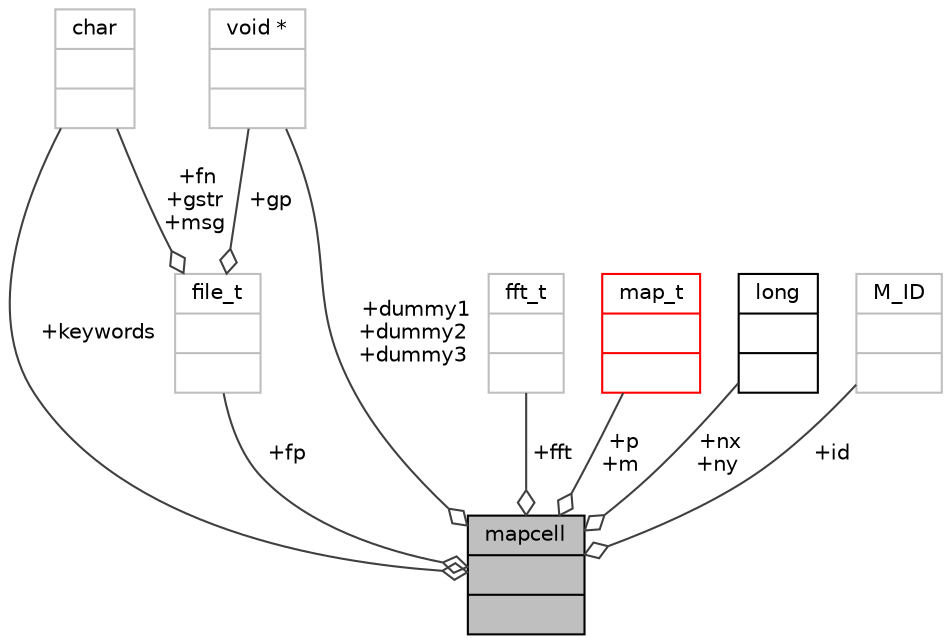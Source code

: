 digraph "mapcell"
{
 // INTERACTIVE_SVG=YES
  bgcolor="transparent";
  edge [fontname="Helvetica",fontsize="10",labelfontname="Helvetica",labelfontsize="10"];
  node [fontname="Helvetica",fontsize="10",shape=record];
  Node380 [label="{mapcell\n||}",height=0.2,width=0.4,color="black", fillcolor="grey75", style="filled", fontcolor="black"];
  Node381 -> Node380 [color="grey25",fontsize="10",style="solid",label=" +fp" ,arrowhead="odiamond",fontname="Helvetica"];
  Node381 [label="{file_t\n||}",height=0.2,width=0.4,color="grey75"];
  Node382 -> Node381 [color="grey25",fontsize="10",style="solid",label=" +fn\n+gstr\n+msg" ,arrowhead="odiamond",fontname="Helvetica"];
  Node382 [label="{char\n||}",height=0.2,width=0.4,color="grey75"];
  Node384 -> Node381 [color="grey25",fontsize="10",style="solid",label=" +gp" ,arrowhead="odiamond",fontname="Helvetica"];
  Node384 [label="{void *\n||}",height=0.2,width=0.4,color="grey75"];
  Node385 -> Node380 [color="grey25",fontsize="10",style="solid",label=" +fft" ,arrowhead="odiamond",fontname="Helvetica"];
  Node385 [label="{fft_t\n||}",height=0.2,width=0.4,color="grey75"];
  Node382 -> Node380 [color="grey25",fontsize="10",style="solid",label=" +keywords" ,arrowhead="odiamond",fontname="Helvetica"];
  Node388 -> Node380 [color="grey25",fontsize="10",style="solid",label=" +p\n+m" ,arrowhead="odiamond",fontname="Helvetica"];
  Node388 [label="{map_t\n||}",height=0.2,width=0.4,color="red",URL="$df/def/type_8h.html#d6/da3/structmap__t"];
  Node391 -> Node380 [color="grey25",fontsize="10",style="solid",label=" +nx\n+ny" ,arrowhead="odiamond",fontname="Helvetica"];
  Node391 [label="{long\n||}",height=0.2,width=0.4,color="black",URL="$d7/d63/classlong.html"];
  Node392 -> Node380 [color="grey25",fontsize="10",style="solid",label=" +id" ,arrowhead="odiamond",fontname="Helvetica"];
  Node392 [label="{M_ID\n||}",height=0.2,width=0.4,color="grey75"];
  Node384 -> Node380 [color="grey25",fontsize="10",style="solid",label=" +dummy1\n+dummy2\n+dummy3" ,arrowhead="odiamond",fontname="Helvetica"];
}
